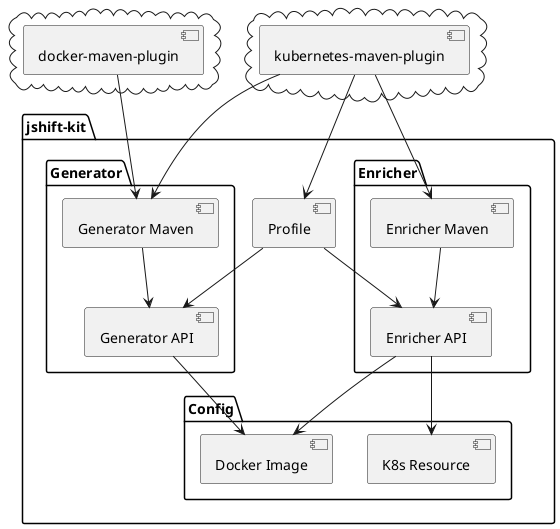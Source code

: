 @startuml
' tag::uml[]
package "jshift-kit" {

  package "Config" {
    [K8s Resource]
    [Docker Image]
  }

  package "Generator" {
    [Generator Maven] --> [Generator API]
    [Generator API] --> [Docker Image]
  }

  package "Enricher" {
    [Enricher Maven] --> [Enricher API]
    [Enricher API] --> [K8s Resource]
    [Enricher API] --> [Docker Image]
  }

  [Profile] --> [Generator API]
  [Profile] --> [Enricher API]
}

cloud {
  [docker-maven-plugin] --> [Generator Maven]
}

cloud {
  [kubernetes-maven-plugin] --> [Generator Maven]
  [kubernetes-maven-plugin] --> [Enricher Maven]
  [kubernetes-maven-plugin] --> [Profile]
}
' end::uml[]
@enduml
